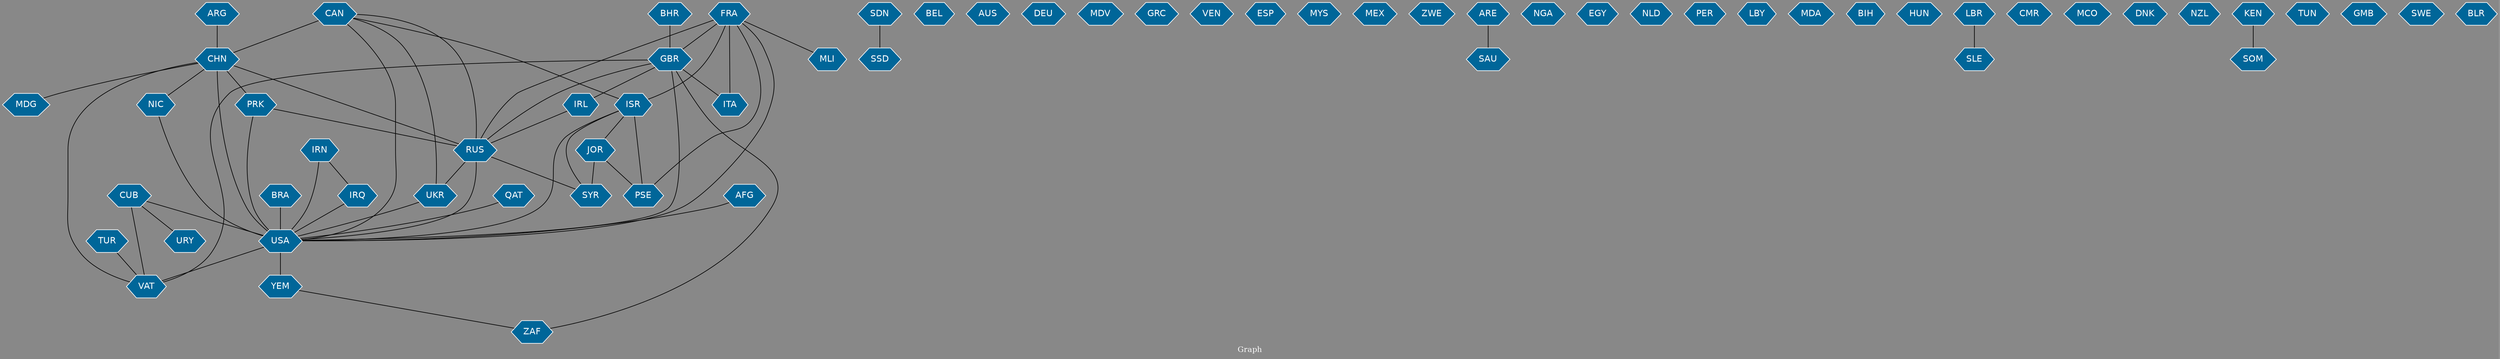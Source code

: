 // Countries together in item graph
graph {
	graph [bgcolor="#888888" fontcolor=white fontsize=12 label="Graph" outputorder=edgesfirst overlap=prism]
	node [color=white fillcolor="#006699" fontcolor=white fontname=Helvetica shape=hexagon style=filled]
	edge [arrowhead=open color=black fontcolor=white fontname=Courier fontsize=12]
		SYR [label=SYR]
		CAN [label=CAN]
		CHN [label=CHN]
		FRA [label=FRA]
		RUS [label=RUS]
		IRL [label=IRL]
		AFG [label=AFG]
		USA [label=USA]
		GBR [label=GBR]
		BRA [label=BRA]
		SSD [label=SSD]
		SDN [label=SDN]
		VAT [label=VAT]
		BEL [label=BEL]
		ISR [label=ISR]
		UKR [label=UKR]
		AUS [label=AUS]
		DEU [label=DEU]
		MDV [label=MDV]
		GRC [label=GRC]
		TUR [label=TUR]
		CUB [label=CUB]
		ZAF [label=ZAF]
		IRQ [label=IRQ]
		IRN [label=IRN]
		VEN [label=VEN]
		ESP [label=ESP]
		MYS [label=MYS]
		MEX [label=MEX]
		ZWE [label=ZWE]
		PRK [label=PRK]
		ARE [label=ARE]
		SAU [label=SAU]
		NGA [label=NGA]
		NIC [label=NIC]
		EGY [label=EGY]
		NLD [label=NLD]
		PER [label=PER]
		LBY [label=LBY]
		QAT [label=QAT]
		ITA [label=ITA]
		YEM [label=YEM]
		MDA [label=MDA]
		PSE [label=PSE]
		BIH [label=BIH]
		HUN [label=HUN]
		SLE [label=SLE]
		LBR [label=LBR]
		BHR [label=BHR]
		JOR [label=JOR]
		CMR [label=CMR]
		MCO [label=MCO]
		DNK [label=DNK]
		NZL [label=NZL]
		KEN [label=KEN]
		URY [label=URY]
		MDG [label=MDG]
		MLI [label=MLI]
		ARG [label=ARG]
		SOM [label=SOM]
		TUN [label=TUN]
		GMB [label=GMB]
		SWE [label=SWE]
		BLR [label=BLR]
			FRA -- USA [weight=1]
			BHR -- GBR [weight=1]
			CHN -- VAT [weight=3]
			ISR -- JOR [weight=1]
			IRN -- USA [weight=2]
			FRA -- GBR [weight=2]
			USA -- VAT [weight=2]
			ARE -- SAU [weight=1]
			CUB -- USA [weight=9]
			IRN -- IRQ [weight=1]
			QAT -- USA [weight=1]
			ISR -- SYR [weight=1]
			CAN -- USA [weight=2]
			IRQ -- USA [weight=4]
			CAN -- UKR [weight=1]
			IRL -- RUS [weight=1]
			RUS -- SYR [weight=2]
			ISR -- USA [weight=1]
			ISR -- PSE [weight=6]
			CHN -- MDG [weight=2]
			FRA -- PSE [weight=1]
			JOR -- SYR [weight=2]
			CUB -- URY [weight=1]
			NIC -- USA [weight=2]
			AFG -- USA [weight=2]
			BRA -- USA [weight=1]
			CAN -- CHN [weight=5]
			CAN -- RUS [weight=1]
			TUR -- VAT [weight=1]
			YEM -- ZAF [weight=1]
			CHN -- RUS [weight=1]
			GBR -- IRL [weight=1]
			RUS -- USA [weight=6]
			CUB -- VAT [weight=2]
			RUS -- UKR [weight=8]
			FRA -- RUS [weight=1]
			CHN -- PRK [weight=2]
			FRA -- ITA [weight=1]
			GBR -- ITA [weight=1]
			CHN -- USA [weight=4]
			UKR -- USA [weight=4]
			SDN -- SSD [weight=1]
			USA -- YEM [weight=2]
			LBR -- SLE [weight=2]
			GBR -- RUS [weight=1]
			KEN -- SOM [weight=1]
			FRA -- ISR [weight=1]
			CAN -- ISR [weight=1]
			PRK -- RUS [weight=1]
			FRA -- MLI [weight=1]
			GBR -- VAT [weight=1]
			PRK -- USA [weight=9]
			ARG -- CHN [weight=1]
			GBR -- USA [weight=2]
			GBR -- ZAF [weight=1]
			JOR -- PSE [weight=1]
			CHN -- NIC [weight=5]
}